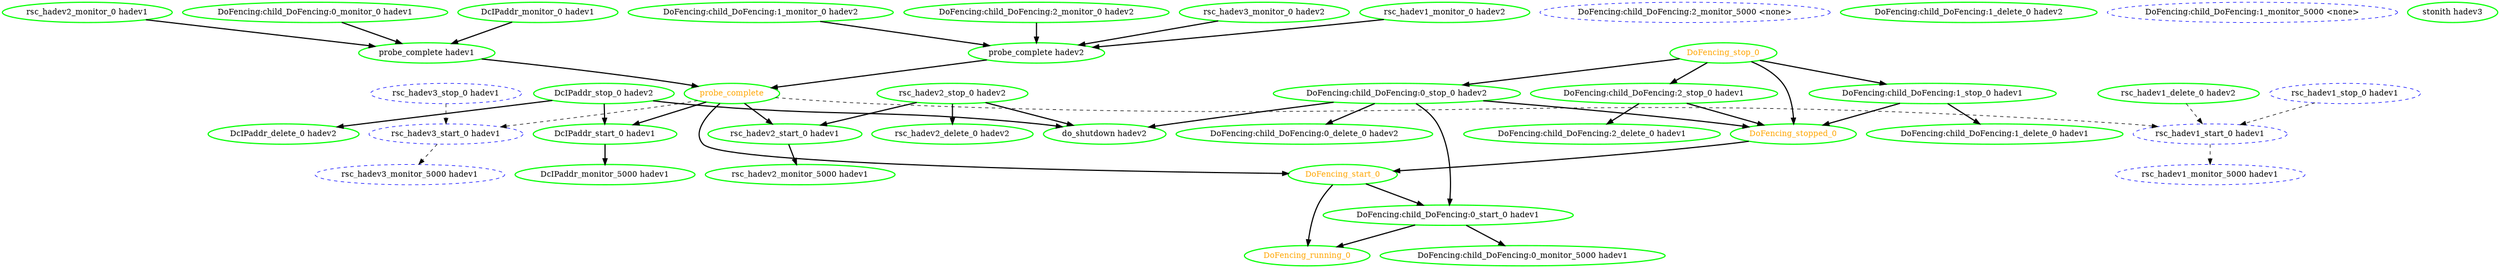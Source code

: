 digraph "g" {
	size = "30,30"
"rsc_hadev3_monitor_5000 hadev1" [ style="dashed" color="blue" fontcolor="black" ]
"DoFencing:child_DoFencing:2_monitor_5000 <none>" [ style="dashed" color="blue" fontcolor="black" ]
"DcIPaddr_monitor_5000 hadev1" [ style=bold color="green" fontcolor="black" ]
"rsc_hadev1_delete_0 hadev2" [ style=bold color="green" fontcolor="black" ]
"DoFencing:child_DoFencing:0_monitor_5000 hadev1" [ style=bold color="green" fontcolor="black" ]
"rsc_hadev2_monitor_5000 hadev1" [ style=bold color="green" fontcolor="black" ]
"DoFencing:child_DoFencing:1_delete_0 hadev2" [ style=bold color="green" fontcolor="black" ]
"rsc_hadev1_monitor_5000 hadev1" [ style="dashed" color="blue" fontcolor="black" ]
"DoFencing:child_DoFencing:1_monitor_5000 <none>" [ style="dashed" color="blue" fontcolor="black" ]
"probe_complete" [ style=bold color="green" fontcolor="orange" ]
"probe_complete hadev2" [ style=bold color="green" fontcolor="black" ]
"rsc_hadev3_monitor_0 hadev2" [ style=bold color="green" fontcolor="black" ]
"rsc_hadev1_monitor_0 hadev2" [ style=bold color="green" fontcolor="black" ]
"DoFencing:child_DoFencing:1_monitor_0 hadev2" [ style=bold color="green" fontcolor="black" ]
"DoFencing:child_DoFencing:2_monitor_0 hadev2" [ style=bold color="green" fontcolor="black" ]
"probe_complete hadev1" [ style=bold color="green" fontcolor="black" ]
"DcIPaddr_monitor_0 hadev1" [ style=bold color="green" fontcolor="black" ]
"rsc_hadev2_monitor_0 hadev1" [ style=bold color="green" fontcolor="black" ]
"DoFencing:child_DoFencing:0_monitor_0 hadev1" [ style=bold color="green" fontcolor="black" ]
"DcIPaddr_stop_0 hadev2" [ style=bold color="green" fontcolor="black" ]
"DcIPaddr_start_0 hadev1" [ style=bold color="green" fontcolor="black" ]
"DcIPaddr_delete_0 hadev2" [ style=bold color="green" fontcolor="black" ]
"rsc_hadev3_stop_0 hadev1" [ style="dashed" color="blue" fontcolor="black" ]
"rsc_hadev3_start_0 hadev1" [ style="dashed" color="blue" fontcolor="black" ]
"rsc_hadev2_stop_0 hadev2" [ style=bold color="green" fontcolor="black" ]
"rsc_hadev2_start_0 hadev1" [ style=bold color="green" fontcolor="black" ]
"rsc_hadev2_delete_0 hadev2" [ style=bold color="green" fontcolor="black" ]
"rsc_hadev1_stop_0 hadev1" [ style="dashed" color="blue" fontcolor="black" ]
"rsc_hadev1_start_0 hadev1" [ style="dashed" color="blue" fontcolor="black" ]
"DoFencing:child_DoFencing:0_stop_0 hadev2" [ style=bold color="green" fontcolor="black" ]
"DoFencing:child_DoFencing:0_start_0 hadev1" [ style=bold color="green" fontcolor="black" ]
"DoFencing:child_DoFencing:0_delete_0 hadev2" [ style=bold color="green" fontcolor="black" ]
"DoFencing:child_DoFencing:1_stop_0 hadev1" [ style=bold color="green" fontcolor="black" ]
"DoFencing:child_DoFencing:1_delete_0 hadev1" [ style=bold color="green" fontcolor="black" ]
"DoFencing:child_DoFencing:2_stop_0 hadev1" [ style=bold color="green" fontcolor="black" ]
"DoFencing:child_DoFencing:2_delete_0 hadev1" [ style=bold color="green" fontcolor="black" ]
"DoFencing_start_0" [ style=bold color="green" fontcolor="orange" ]
"DoFencing_running_0" [ style=bold color="green" fontcolor="orange" ]
"DoFencing_stop_0" [ style=bold color="green" fontcolor="orange" ]
"DoFencing_stopped_0" [ style=bold color="green" fontcolor="orange" ]
"stonith hadev3" [ style=bold color="green" fontcolor="black" ]
"do_shutdown hadev2" [ style=bold color="green" fontcolor="black" ]
"rsc_hadev3_start_0 hadev1" -> "rsc_hadev3_monitor_5000 hadev1" [ style = dashed]
"DcIPaddr_start_0 hadev1" -> "DcIPaddr_monitor_5000 hadev1" [ style = bold]
"DoFencing:child_DoFencing:0_start_0 hadev1" -> "DoFencing:child_DoFencing:0_monitor_5000 hadev1" [ style = bold]
"rsc_hadev2_start_0 hadev1" -> "rsc_hadev2_monitor_5000 hadev1" [ style = bold]
"rsc_hadev1_start_0 hadev1" -> "rsc_hadev1_monitor_5000 hadev1" [ style = dashed]
"probe_complete hadev2" -> "probe_complete" [ style = bold]
"probe_complete hadev1" -> "probe_complete" [ style = bold]
"rsc_hadev3_monitor_0 hadev2" -> "probe_complete hadev2" [ style = bold]
"rsc_hadev1_monitor_0 hadev2" -> "probe_complete hadev2" [ style = bold]
"DoFencing:child_DoFencing:1_monitor_0 hadev2" -> "probe_complete hadev2" [ style = bold]
"DoFencing:child_DoFencing:2_monitor_0 hadev2" -> "probe_complete hadev2" [ style = bold]
"DcIPaddr_monitor_0 hadev1" -> "probe_complete hadev1" [ style = bold]
"rsc_hadev2_monitor_0 hadev1" -> "probe_complete hadev1" [ style = bold]
"DoFencing:child_DoFencing:0_monitor_0 hadev1" -> "probe_complete hadev1" [ style = bold]
"probe_complete" -> "DcIPaddr_start_0 hadev1" [ style = bold]
"DcIPaddr_stop_0 hadev2" -> "DcIPaddr_start_0 hadev1" [ style = bold]
"DcIPaddr_stop_0 hadev2" -> "DcIPaddr_delete_0 hadev2" [ style = bold]
"probe_complete" -> "rsc_hadev3_start_0 hadev1" [ style = dashed]
"rsc_hadev3_stop_0 hadev1" -> "rsc_hadev3_start_0 hadev1" [ style = dashed]
"probe_complete" -> "rsc_hadev2_start_0 hadev1" [ style = bold]
"rsc_hadev2_stop_0 hadev2" -> "rsc_hadev2_start_0 hadev1" [ style = bold]
"rsc_hadev2_stop_0 hadev2" -> "rsc_hadev2_delete_0 hadev2" [ style = bold]
"rsc_hadev1_delete_0 hadev2" -> "rsc_hadev1_start_0 hadev1" [ style = dashed]
"probe_complete" -> "rsc_hadev1_start_0 hadev1" [ style = dashed]
"rsc_hadev1_stop_0 hadev1" -> "rsc_hadev1_start_0 hadev1" [ style = dashed]
"DoFencing_stop_0" -> "DoFencing:child_DoFencing:0_stop_0 hadev2" [ style = bold]
"DoFencing:child_DoFencing:0_stop_0 hadev2" -> "DoFencing:child_DoFencing:0_start_0 hadev1" [ style = bold]
"DoFencing_start_0" -> "DoFencing:child_DoFencing:0_start_0 hadev1" [ style = bold]
"DoFencing:child_DoFencing:0_stop_0 hadev2" -> "DoFencing:child_DoFencing:0_delete_0 hadev2" [ style = bold]
"DoFencing_stop_0" -> "DoFencing:child_DoFencing:1_stop_0 hadev1" [ style = bold]
"DoFencing:child_DoFencing:1_stop_0 hadev1" -> "DoFencing:child_DoFencing:1_delete_0 hadev1" [ style = bold]
"DoFencing_stop_0" -> "DoFencing:child_DoFencing:2_stop_0 hadev1" [ style = bold]
"DoFencing:child_DoFencing:2_stop_0 hadev1" -> "DoFencing:child_DoFencing:2_delete_0 hadev1" [ style = bold]
"probe_complete" -> "DoFencing_start_0" [ style = bold]
"DoFencing_stopped_0" -> "DoFencing_start_0" [ style = bold]
"DoFencing:child_DoFencing:0_start_0 hadev1" -> "DoFencing_running_0" [ style = bold]
"DoFencing_start_0" -> "DoFencing_running_0" [ style = bold]
"DoFencing:child_DoFencing:0_stop_0 hadev2" -> "DoFencing_stopped_0" [ style = bold]
"DoFencing:child_DoFencing:1_stop_0 hadev1" -> "DoFencing_stopped_0" [ style = bold]
"DoFencing:child_DoFencing:2_stop_0 hadev1" -> "DoFencing_stopped_0" [ style = bold]
"DoFencing_stop_0" -> "DoFencing_stopped_0" [ style = bold]
"DcIPaddr_stop_0 hadev2" -> "do_shutdown hadev2" [ style = bold]
"rsc_hadev2_stop_0 hadev2" -> "do_shutdown hadev2" [ style = bold]
"DoFencing:child_DoFencing:0_stop_0 hadev2" -> "do_shutdown hadev2" [ style = bold]
}
